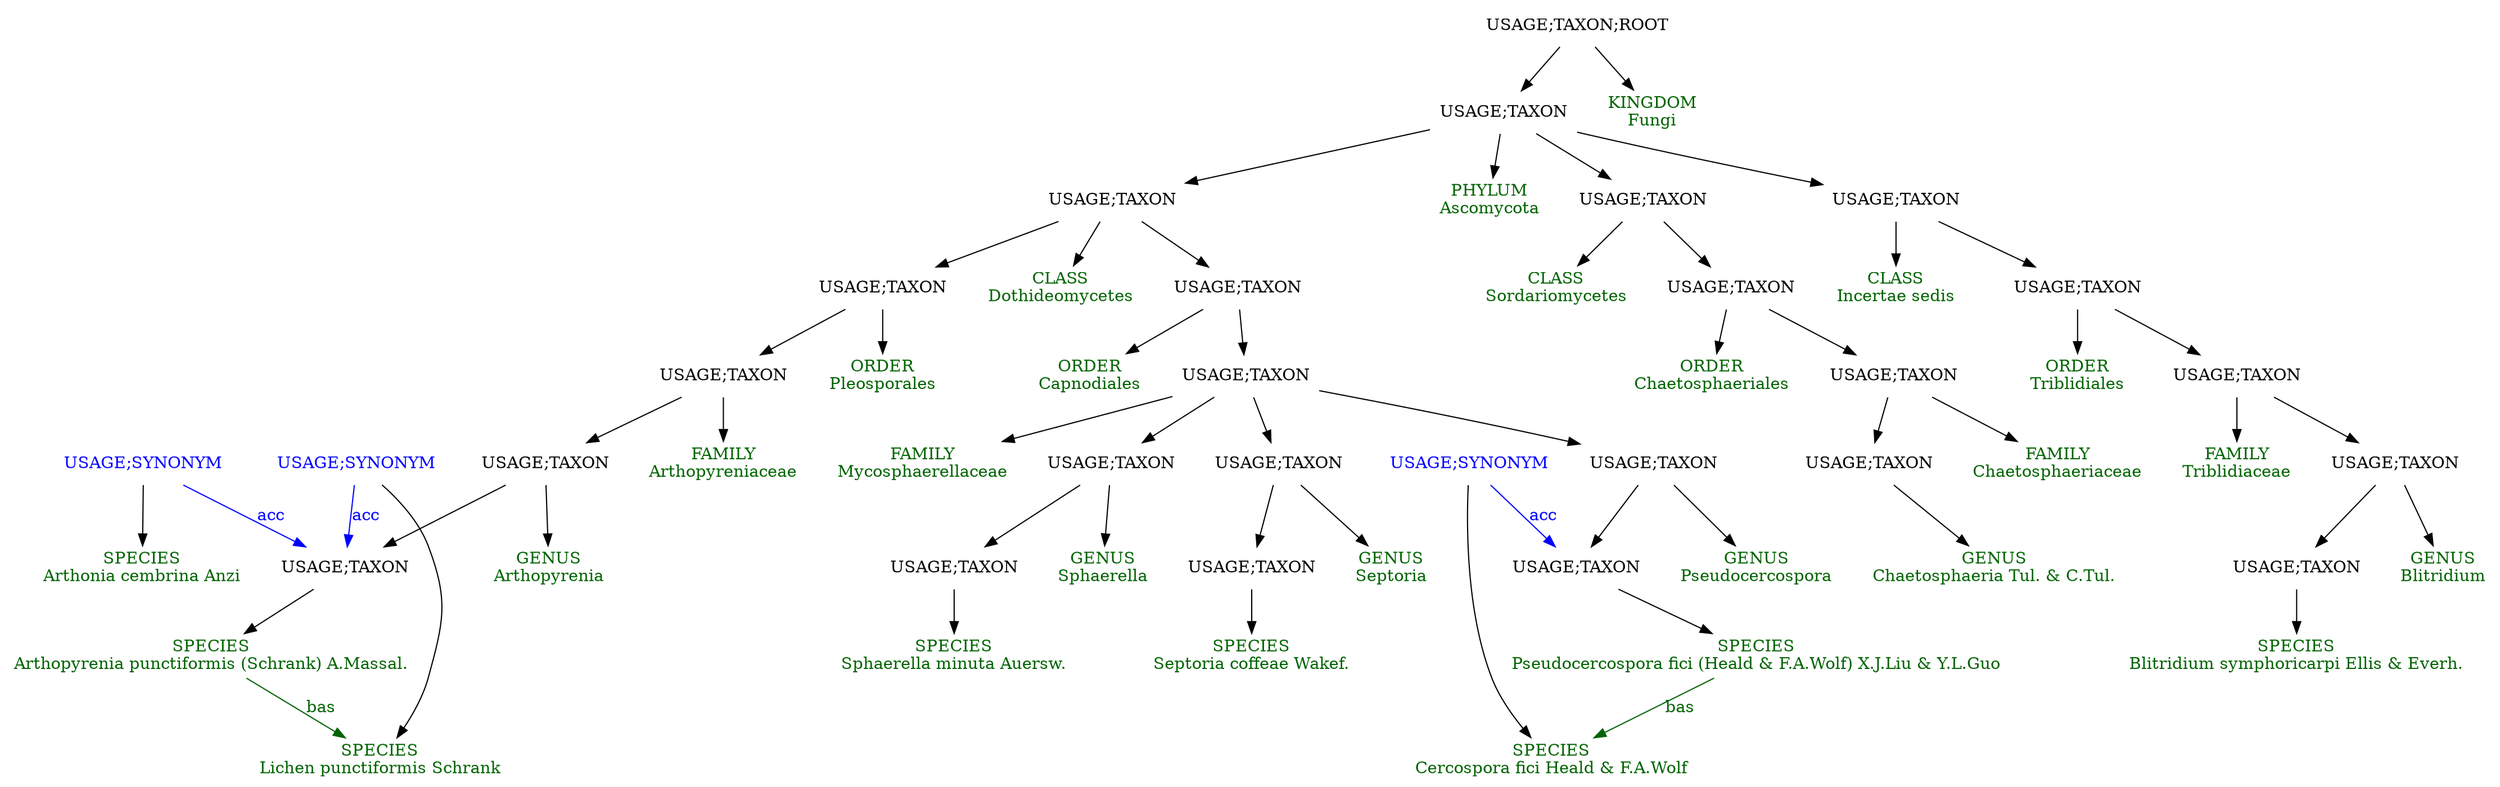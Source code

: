 digraph G {
  node [shape=plaintext]

  n0  [label="SPECIES\nArthonia cembrina Anzi", fontcolor=darkgreen]
  n1  [label="USAGE;SYNONYM", fontcolor=blue]
  n1 -> n11  [color=blue, fontcolor=blue, label="acc"]
  n1 -> n0
  n2  [label="SPECIES\nCercospora fici Heald & F.A.Wolf", fontcolor=darkgreen]
  n3  [label="USAGE;SYNONYM", fontcolor=blue]
  n3 -> n5  [color=blue, fontcolor=blue, label="acc"]
  n3 -> n2
  n4  [label="SPECIES\nPseudocercospora fici (Heald & F.A.Wolf) X.J.Liu & Y.L.Guo", fontcolor=darkgreen]
  n4 -> n2  [color=darkgreen, fontcolor=darkgreen, label="bas"]
  n5  [label="USAGE;TAXON"]
  n5 -> n4
  n6  [label="SPECIES\nSeptoria coffeae Wakef.", fontcolor=darkgreen]
  n7  [label="USAGE;TAXON"]
  n7 -> n6
  n8  [label="SPECIES\nSphaerella minuta Auersw.", fontcolor=darkgreen]
  n9  [label="USAGE;TAXON"]
  n9 -> n8
  n10  [label="SPECIES\nArthopyrenia punctiformis (Schrank) A.Massal.", fontcolor=darkgreen]
  n10 -> n14  [color=darkgreen, fontcolor=darkgreen, label="bas"]
  n11  [label="USAGE;TAXON"]
  n11 -> n10
  n12  [label="SPECIES\nBlitridium symphoricarpi Ellis & Everh.", fontcolor=darkgreen]
  n13  [label="USAGE;TAXON"]
  n13 -> n12
  n14  [label="SPECIES\nLichen punctiformis Schrank", fontcolor=darkgreen]
  n15  [label="USAGE;SYNONYM", fontcolor=blue]
  n15 -> n11  [color=blue, fontcolor=blue, label="acc"]
  n15 -> n14
  n16  [label="GENUS\nChaetosphaeria Tul. & C.Tul.", fontcolor=darkgreen]
  n17  [label="USAGE;TAXON"]
  n17 -> n16
  n18  [label="KINGDOM\nFungi", fontcolor=darkgreen]
  n19  [label="USAGE;TAXON;ROOT"]
  n19 -> n21
  n19 -> n18
  n20  [label="PHYLUM\nAscomycota", fontcolor=darkgreen]
  n21  [label="USAGE;TAXON"]
  n21 -> n49
  n21 -> n41
  n21 -> n23
  n21 -> n20
  n22  [label="CLASS\nDothideomycetes", fontcolor=darkgreen]
  n23  [label="USAGE;TAXON"]
  n23 -> n35
  n23 -> n25
  n23 -> n22
  n24  [label="ORDER\nCapnodiales", fontcolor=darkgreen]
  n25  [label="USAGE;TAXON"]
  n25 -> n27
  n25 -> n24
  n26  [label="FAMILY\nMycosphaerellaceae", fontcolor=darkgreen]
  n27  [label="USAGE;TAXON"]
  n27 -> n33
  n27 -> n31
  n27 -> n29
  n27 -> n26
  n28  [label="GENUS\nPseudocercospora", fontcolor=darkgreen]
  n29  [label="USAGE;TAXON"]
  n29 -> n5
  n29 -> n28
  n30  [label="GENUS\nSeptoria", fontcolor=darkgreen]
  n31  [label="USAGE;TAXON"]
  n31 -> n7
  n31 -> n30
  n32  [label="GENUS\nSphaerella", fontcolor=darkgreen]
  n33  [label="USAGE;TAXON"]
  n33 -> n9
  n33 -> n32
  n34  [label="ORDER\nPleosporales", fontcolor=darkgreen]
  n35  [label="USAGE;TAXON"]
  n35 -> n34
  n35 -> n37
  n36  [label="FAMILY\nArthopyreniaceae", fontcolor=darkgreen]
  n37  [label="USAGE;TAXON"]
  n37 -> n39
  n37 -> n36
  n38  [label="GENUS\nArthopyrenia", fontcolor=darkgreen]
  n39  [label="USAGE;TAXON"]
  n39 -> n38
  n39 -> n11
  n40  [label="CLASS\nIncertae sedis", fontcolor=darkgreen]
  n41  [label="USAGE;TAXON"]
  n41 -> n43
  n41 -> n40
  n42  [label="ORDER\nTriblidiales", fontcolor=darkgreen]
  n43  [label="USAGE;TAXON"]
  n43 -> n45
  n43 -> n42
  n44  [label="FAMILY\nTriblidiaceae", fontcolor=darkgreen]
  n45  [label="USAGE;TAXON"]
  n45 -> n47
  n45 -> n44
  n46  [label="GENUS\nBlitridium", fontcolor=darkgreen]
  n47  [label="USAGE;TAXON"]
  n47 -> n46
  n47 -> n13
  n48  [label="CLASS\nSordariomycetes", fontcolor=darkgreen]
  n49  [label="USAGE;TAXON"]
  n49 -> n48
  n49 -> n51
  n50  [label="ORDER\nChaetosphaeriales", fontcolor=darkgreen]
  n51  [label="USAGE;TAXON"]
  n51 -> n53
  n51 -> n50
  n52  [label="FAMILY\nChaetosphaeriaceae", fontcolor=darkgreen]
  n53  [label="USAGE;TAXON"]
  n53 -> n52
  n53 -> n17
}
